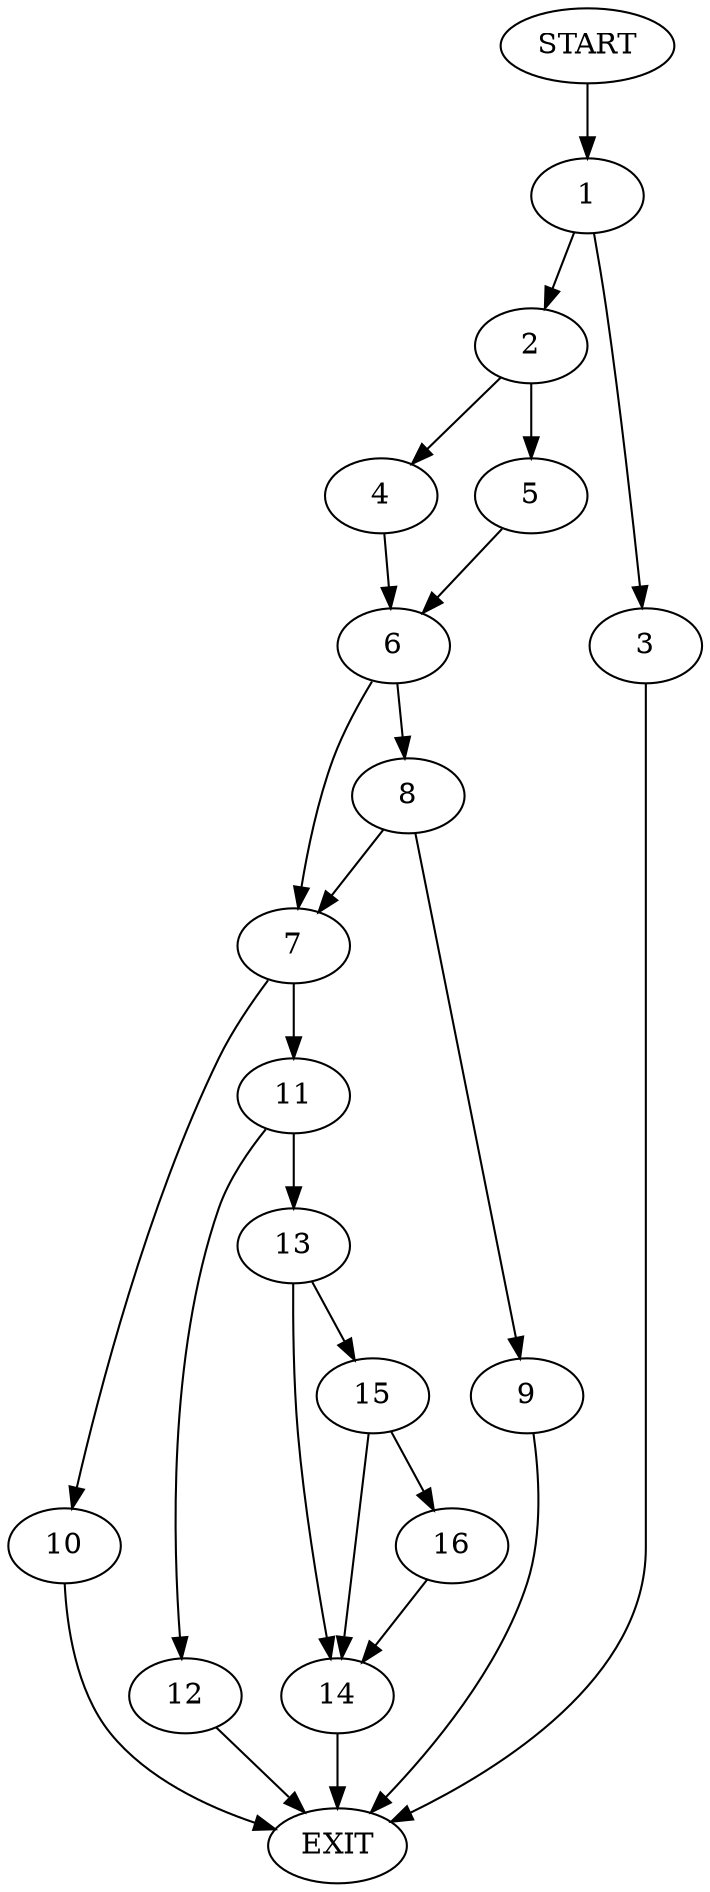 digraph {
0 [label="START"]
17 [label="EXIT"]
0 -> 1
1 -> 2
1 -> 3
3 -> 17
2 -> 4
2 -> 5
4 -> 6
5 -> 6
6 -> 7
6 -> 8
8 -> 7
8 -> 9
7 -> 10
7 -> 11
9 -> 17
11 -> 12
11 -> 13
10 -> 17
12 -> 17
13 -> 14
13 -> 15
15 -> 16
15 -> 14
14 -> 17
16 -> 14
}
